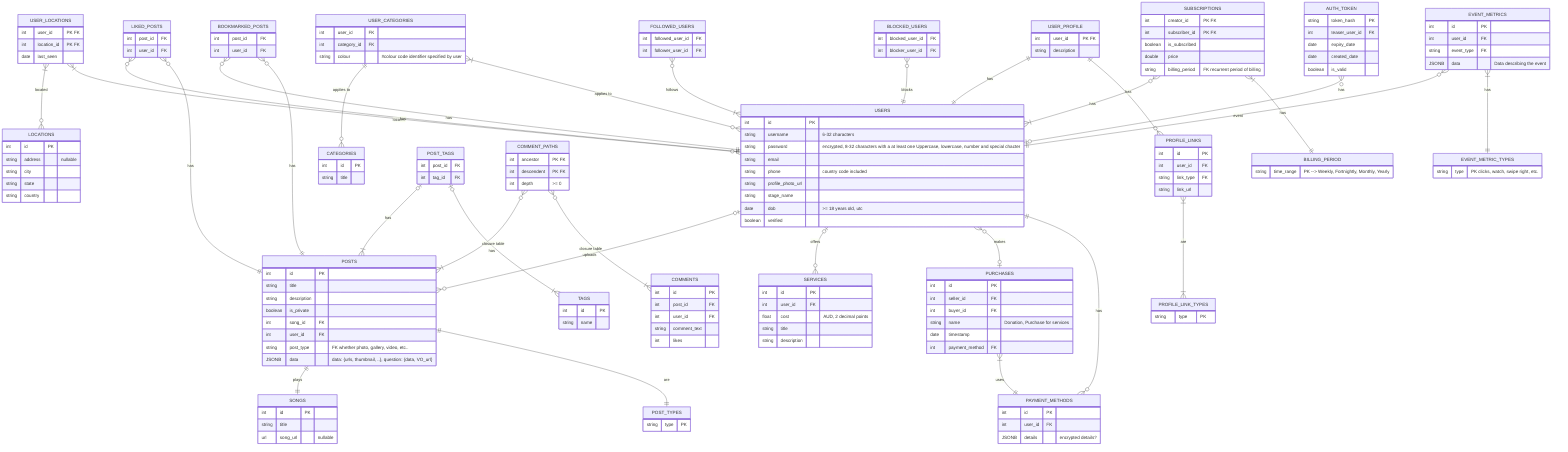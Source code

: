 erDiagram
        USERS |o--o{ POSTS : uploads
        USERS |o--o{ SERVICES : offers
        POSTS ||--|| SONGS : plays
        POSTS ||--|| POST_TYPES : are
        USERS {
            int id PK
            string username "6-32 characters"
            string password "encrypted, 8-32 characters with a at least one Uppercase, lowercase, number and special chacter"
            string email
            string phone "country code included"
            string profile_photo_url
            string stage_name
            date dob ">= 18 years old, utc"
            boolean verified
        }
        POSTS {
            int id PK
            string title
            string description
            boolean is_private
            int song_id FK
            int user_id FK
            string post_type "FK whether photo, gallery, video, etc.."
            JSONB data "data: {urls, thumbnail, ..}, question: {data, VO_url}"
        }
        POST_TYPES   {
            string type PK
        }
        SONGS   {
            int id PK
            string title
            url song_url "nullable"
        }
        SERVICES  {
            int id PK
            int user_id FK
            float cost "AUD, 2 decimal points"
            string title
            string description
        }
        USER_LOCATIONS }|--o{ LOCATIONS : located
        USER_LOCATIONS }|--o{ USERS : located
        USER_LOCATIONS  {
            int user_id "PK FK"
            int location_id "PK FK"
            date last_seen
        }
        LOCATIONS    {
            int id PK
            string address "nullable"
            string city
            string state
            string country
        }

        LIKED_POSTS }o--|| USERS : has
        LIKED_POSTS }o--|| POSTS : has
        LIKED_POSTS  {
            int post_id FK
            int user_id FK
        }

        BOOKMARKED_POSTS }o--|| USERS : has
        BOOKMARKED_POSTS }o--|| POSTS : has
        BOOKMARKED_POSTS {
            int post_id FK
            int user_id FK
        }
        USER_CATEGORIES ||--o{ CATEGORIES : "applies to"
        USER_CATEGORIES }|--o{ USERS : "applies to"
        CATEGORIES  {
            int id PK
            string title
        }
        USER_CATEGORIES {
            int user_id FK
            int category_id FK
            string colour "#colour code identifier specified by user"
        }
        USER_PROFILE  {
            int user_id "PK FK"
            string description
        }
        USER_PROFILE ||--|| USERS : has
        USER_PROFILE ||--o{ PROFILE_LINKS : has
        PROFILE_LINKS }|--|{ PROFILE_LINK_TYPES : are
        PROFILE_LINKS   {
            int id PK
            int user_id FK
            string link_type FK
            string link_url
        }
        PROFILE_LINK_TYPES   {
            string type PK
        }


        POST_TAGS |o--|{ POSTS : has
        POST_TAGS |o--|{ TAGS : has
        TAGS  {
            int id PK
            string name
        }
        POST_TAGS {
            int post_id FK
            int tag_id FK
        }

        FOLLOWED_USERS }o--|{ USERS : follows
        BLOCKED_USERS }o--|| USERS : blocks
        FOLLOWED_USERS {
            int followed_user_id FK
            int follower_user_id FK
        }
        BLOCKED_USERS {
            int blocked_user_id FK
            int blocker_user_id FK
        }

        COMMENT_PATHS }o--|{ POSTS : "closure table"
        COMMENT_PATHS }o--|{ COMMENTS : "closure table"

        COMMENTS    {
            int id PK
            int post_id FK
            int user_id FK
            string comment_text
            int likes
        }
        COMMENT_PATHS   {
            int ancestor "PK FK"
            int descendent "PK FK"
            int depth ">= 0"
        }

        SUBSCRIPTIONS }o--|{ USERS : has
        SUBSCRIPTIONS }|--|| BILLING_PERIOD : has
        SUBSCRIPTIONS   {
            int creator_id "PK FK"
            int subscriber_id "PK FK"
            boolean is_subscribed
            double price
            string billing_period "FK recurrent period of billing"
        }

        BILLING_PERIOD   {
            string time_range "PK --> Weekly, Fortnightly, Monthly, Yearly"
        }

        USERS }o--o| PURCHASES : makes
        USERS ||--o{ PAYMENT_METHODS : has
        PURCHASES }|--|| PAYMENT_METHODS : uses
        PURCHASES   {
            int id PK
            int seller_id FK
            int buyer_id FK
            string name "Donation, Purchase for services"
            date timestamp
            int payment_method FK
        }

        PAYMENT_METHODS {
            int id PK
            int user_id FK
            JSONB details "encrypted details?"
        }

        EVENT_METRICS }o--|| USERS : event
        EVENT_METRICS }|--|| EVENT_METRIC_TYPES : has
        EVENT_METRICS {
            int id PK
            int user_id FK
            string event_type FK
            JSONB data "Data describing the event"
        }

        EVENT_METRIC_TYPES {
            string type "PK clicks, watch, swipe right, etc."
        }

        AUTH_TOKEN }o--o| USERS : has
        AUTH_TOKEN  {
            string token_hash PK
            int teaser_user_id FK
            date expiry_date
            date created_date
            boolean is_valid
        }